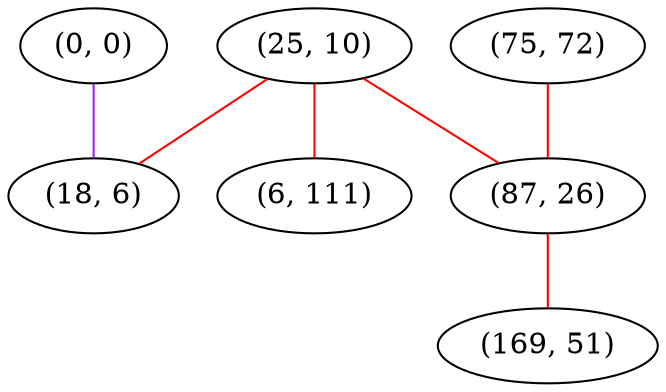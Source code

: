 graph "" {
"(25, 10)";
"(0, 0)";
"(75, 72)";
"(18, 6)";
"(87, 26)";
"(169, 51)";
"(6, 111)";
"(25, 10)" -- "(18, 6)"  [color=red, key=0, weight=1];
"(25, 10)" -- "(6, 111)"  [color=red, key=0, weight=1];
"(25, 10)" -- "(87, 26)"  [color=red, key=0, weight=1];
"(0, 0)" -- "(18, 6)"  [color=purple, key=0, weight=4];
"(75, 72)" -- "(87, 26)"  [color=red, key=0, weight=1];
"(87, 26)" -- "(169, 51)"  [color=red, key=0, weight=1];
}
